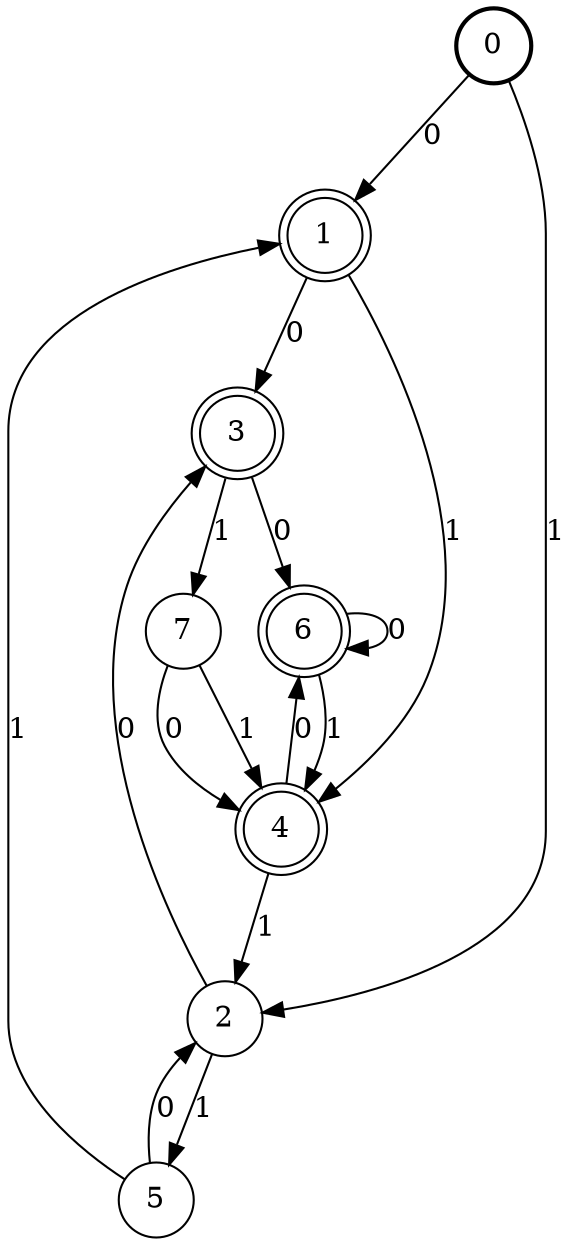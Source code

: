 digraph Automat {
    node [shape = circle];
    0 [style = "bold"];
    0 -> 1 [label = "0"];
    0 -> 2 [label = "1"];
    1 [peripheries=2]
    1 -> 3 [label = "0"];
    1 -> 4 [label = "1"];
    2 -> 3 [label = "0"];
    2 -> 5 [label = "1"];
    3 [peripheries=2]
    3 -> 6 [label = "0"];
    3 -> 7 [label = "1"];
    4 [peripheries=2]
    4 -> 6 [label = "0"];
    4 -> 2 [label = "1"];
    5 -> 2 [label = "0"];
    5 -> 1 [label = "1"];
    6 [peripheries=2]
    6 -> 6 [label = "0"];
    6 -> 4 [label = "1"];
    7 -> 4 [label = "0"];
    7 -> 4 [label = "1"];
}
